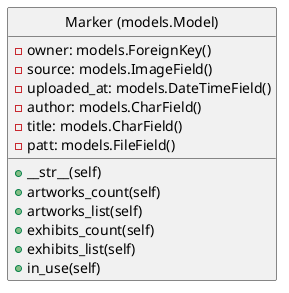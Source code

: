 @startuml

hide circle

class "Marker (models.Model)" as C {
  {field} - owner: models.ForeignKey()
  {field} - source: models.ImageField()
  {field} - uploaded_at: models.DateTimeField()
  {field} - author: models.CharField()
  {field} - title: models.CharField()
  {field} - patt: models.FileField()
  {method} + __str__(self)
  {method} + artworks_count(self)
  {method} + artworks_list(self)
  {method} + exhibits_count(self)
  {method} + exhibits_list(self)
  {method} + in_use(self)
}

@enduml
